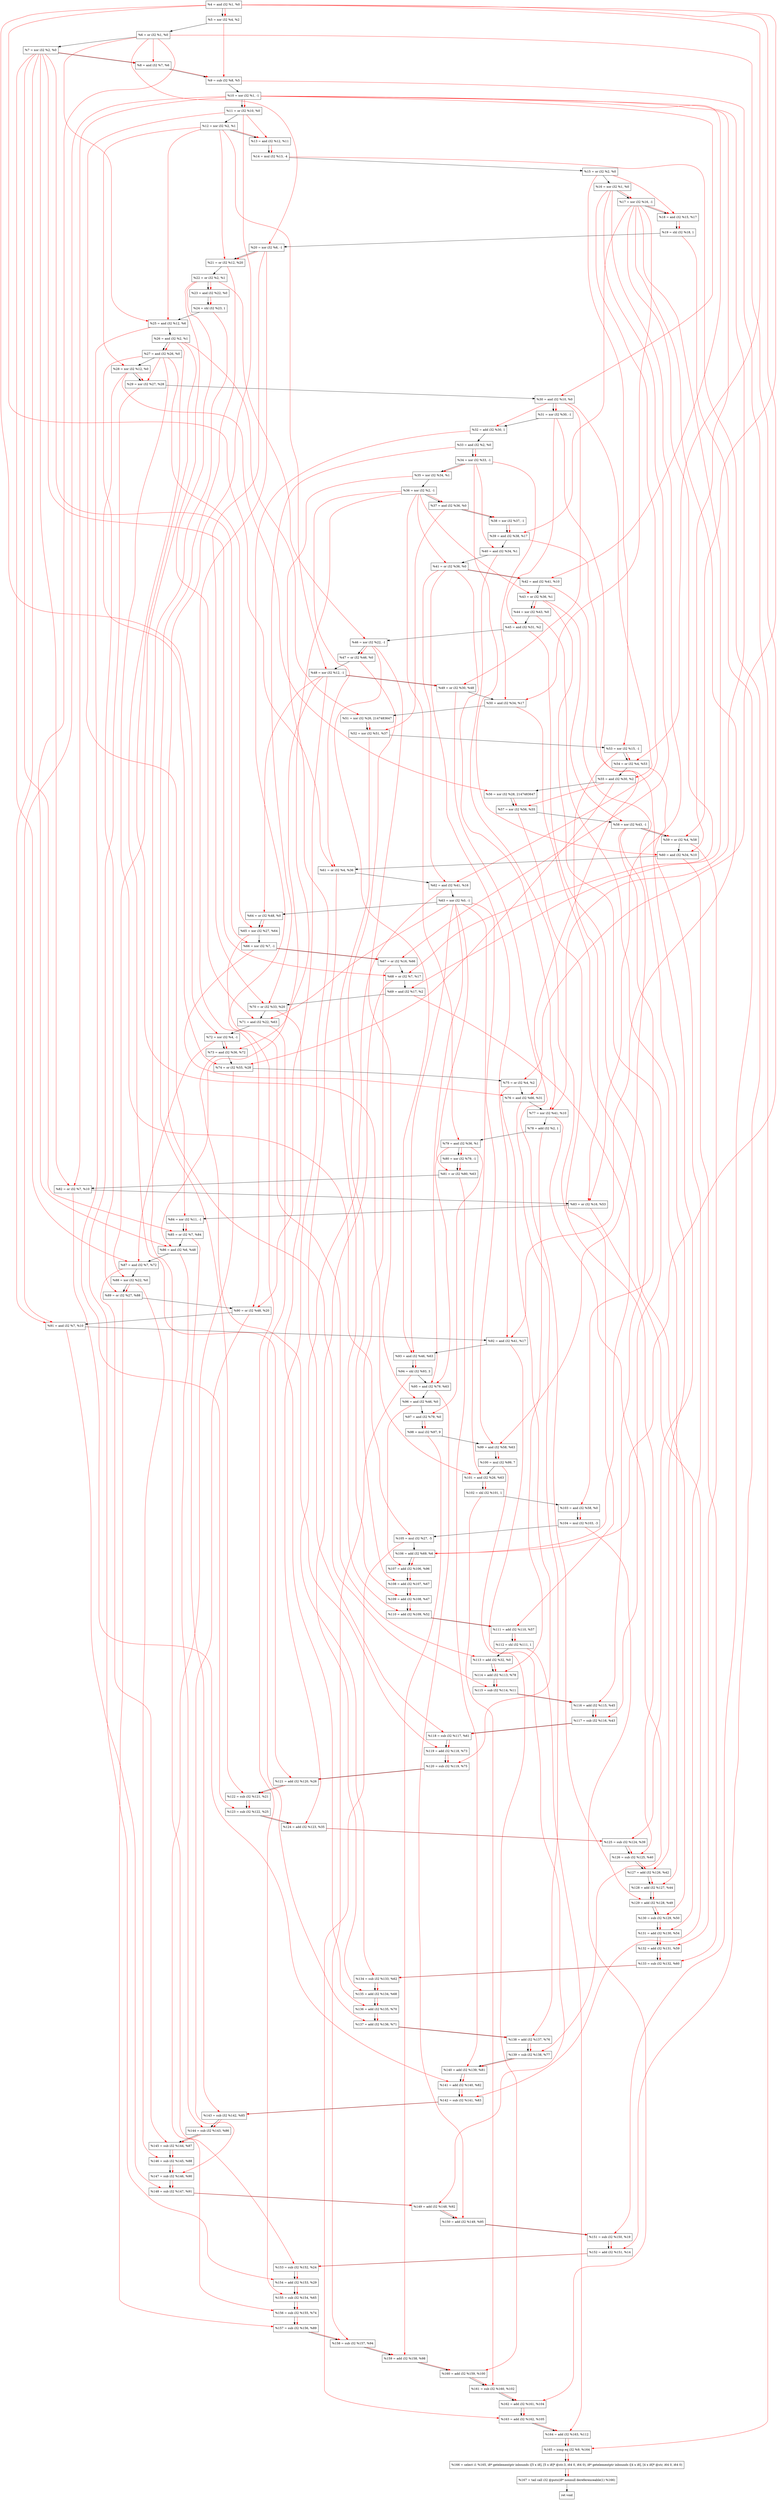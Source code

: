 digraph "DFG for'crackme' function" {
	Node0x1204130[shape=record, label="  %4 = and i32 %1, %0"];
	Node0x12041f0[shape=record, label="  %5 = xor i32 %4, %2"];
	Node0x1204260[shape=record, label="  %6 = or i32 %1, %0"];
	Node0x12042d0[shape=record, label="  %7 = xor i32 %2, %0"];
	Node0x1204340[shape=record, label="  %8 = and i32 %7, %6"];
	Node0x12043b0[shape=record, label="  %9 = sub i32 %8, %5"];
	Node0x1204a30[shape=record, label="  %10 = xor i32 %1, -1"];
	Node0x1204aa0[shape=record, label="  %11 = or i32 %10, %0"];
	Node0x1204b10[shape=record, label="  %12 = xor i32 %2, %1"];
	Node0x1204b80[shape=record, label="  %13 = and i32 %12, %11"];
	Node0x1204c20[shape=record, label="  %14 = mul i32 %13, -4"];
	Node0x1204c90[shape=record, label="  %15 = or i32 %2, %0"];
	Node0x1204d00[shape=record, label="  %16 = xor i32 %1, %0"];
	Node0x1204d70[shape=record, label="  %17 = xor i32 %16, -1"];
	Node0x1204de0[shape=record, label="  %18 = and i32 %15, %17"];
	Node0x1204e80[shape=record, label="  %19 = shl i32 %18, 1"];
	Node0x1204ef0[shape=record, label="  %20 = xor i32 %6, -1"];
	Node0x1204f60[shape=record, label="  %21 = or i32 %12, %20"];
	Node0x1204fd0[shape=record, label="  %22 = or i32 %2, %1"];
	Node0x1205040[shape=record, label="  %23 = and i32 %22, %0"];
	Node0x12050b0[shape=record, label="  %24 = shl i32 %23, 1"];
	Node0x1205120[shape=record, label="  %25 = and i32 %12, %6"];
	Node0x1205190[shape=record, label="  %26 = and i32 %2, %1"];
	Node0x1205200[shape=record, label="  %27 = and i32 %26, %0"];
	Node0x1205270[shape=record, label="  %28 = xor i32 %12, %0"];
	Node0x12052e0[shape=record, label="  %29 = xor i32 %27, %28"];
	Node0x1205350[shape=record, label="  %30 = and i32 %10, %0"];
	Node0x12053c0[shape=record, label="  %31 = xor i32 %30, -1"];
	Node0x1205430[shape=record, label="  %32 = add i32 %30, 1"];
	Node0x12056b0[shape=record, label="  %33 = and i32 %2, %0"];
	Node0x1205720[shape=record, label="  %34 = xor i32 %33, -1"];
	Node0x1205790[shape=record, label="  %35 = xor i32 %34, %1"];
	Node0x1205800[shape=record, label="  %36 = xor i32 %2, -1"];
	Node0x1205870[shape=record, label="  %37 = and i32 %36, %0"];
	Node0x12058e0[shape=record, label="  %38 = xor i32 %37, -1"];
	Node0x1205950[shape=record, label="  %39 = and i32 %38, %17"];
	Node0x12059c0[shape=record, label="  %40 = and i32 %34, %1"];
	Node0x1205a30[shape=record, label="  %41 = or i32 %36, %0"];
	Node0x1205aa0[shape=record, label="  %42 = and i32 %41, %10"];
	Node0x1205b10[shape=record, label="  %43 = or i32 %36, %1"];
	Node0x1205b80[shape=record, label="  %44 = xor i32 %43, %0"];
	Node0x1205bf0[shape=record, label="  %45 = and i32 %31, %2"];
	Node0x1205c60[shape=record, label="  %46 = xor i32 %22, -1"];
	Node0x1205cd0[shape=record, label="  %47 = or i32 %46, %0"];
	Node0x1205d40[shape=record, label="  %48 = xor i32 %12, -1"];
	Node0x1205db0[shape=record, label="  %49 = or i32 %30, %48"];
	Node0x1205e20[shape=record, label="  %50 = and i32 %34, %17"];
	Node0x1205ec0[shape=record, label="  %51 = xor i32 %26, 2147483647"];
	Node0x1205f30[shape=record, label="  %52 = xor i32 %51, %37"];
	Node0x1205fa0[shape=record, label="  %53 = xor i32 %15, -1"];
	Node0x1206010[shape=record, label="  %54 = or i32 %4, %53"];
	Node0x1206080[shape=record, label="  %55 = and i32 %30, %2"];
	Node0x12060f0[shape=record, label="  %56 = xor i32 %28, 2147483647"];
	Node0x1206160[shape=record, label="  %57 = xor i32 %56, %55"];
	Node0x12061d0[shape=record, label="  %58 = xor i32 %43, -1"];
	Node0x1206240[shape=record, label="  %59 = or i32 %4, %58"];
	Node0x12062b0[shape=record, label="  %60 = and i32 %34, %10"];
	Node0x1206320[shape=record, label="  %61 = or i32 %4, %36"];
	Node0x1206390[shape=record, label="  %62 = and i32 %41, %16"];
	Node0x1206400[shape=record, label="  %63 = xor i32 %0, -1"];
	Node0x1206470[shape=record, label="  %64 = or i32 %48, %0"];
	Node0x12068f0[shape=record, label="  %65 = xor i32 %27, %64"];
	Node0x1206960[shape=record, label="  %66 = xor i32 %7, -1"];
	Node0x12069d0[shape=record, label="  %67 = or i32 %16, %66"];
	Node0x1206a40[shape=record, label="  %68 = or i32 %7, %17"];
	Node0x1206ab0[shape=record, label="  %69 = and i32 %17, %2"];
	Node0x1206b20[shape=record, label="  %70 = or i32 %33, %20"];
	Node0x1206b90[shape=record, label="  %71 = and i32 %22, %63"];
	Node0x1206c00[shape=record, label="  %72 = xor i32 %4, -1"];
	Node0x1206c70[shape=record, label="  %73 = and i32 %36, %72"];
	Node0x1206ce0[shape=record, label="  %74 = or i32 %55, %28"];
	Node0x1206d50[shape=record, label="  %75 = or i32 %4, %2"];
	Node0x1206dc0[shape=record, label="  %76 = and i32 %66, %31"];
	Node0x1206e30[shape=record, label="  %77 = xor i32 %41, %10"];
	Node0x1206ea0[shape=record, label="  %78 = add i32 %2, 1"];
	Node0x1206f10[shape=record, label="  %79 = and i32 %36, %1"];
	Node0x1206f80[shape=record, label="  %80 = xor i32 %79, -1"];
	Node0x1206ff0[shape=record, label="  %81 = or i32 %80, %63"];
	Node0x1207060[shape=record, label="  %82 = or i32 %7, %10"];
	Node0x12070d0[shape=record, label="  %83 = or i32 %16, %53"];
	Node0x1207140[shape=record, label="  %84 = xor i32 %11, -1"];
	Node0x12071b0[shape=record, label="  %85 = or i32 %7, %84"];
	Node0x1207220[shape=record, label="  %86 = and i32 %6, %48"];
	Node0x1207290[shape=record, label="  %87 = and i32 %7, %72"];
	Node0x1207300[shape=record, label="  %88 = xor i32 %22, %0"];
	Node0x1207370[shape=record, label="  %89 = or i32 %27, %88"];
	Node0x12073e0[shape=record, label="  %90 = or i32 %48, %20"];
	Node0x1207450[shape=record, label="  %91 = and i32 %7, %10"];
	Node0x12074c0[shape=record, label="  %92 = and i32 %41, %17"];
	Node0x1207530[shape=record, label="  %93 = and i32 %46, %63"];
	Node0x12075d0[shape=record, label="  %94 = shl i32 %93, 3"];
	Node0x1207640[shape=record, label="  %95 = and i32 %79, %63"];
	Node0x12076b0[shape=record, label="  %96 = and i32 %46, %0"];
	Node0x1207720[shape=record, label="  %97 = and i32 %79, %0"];
	Node0x12077c0[shape=record, label="  %98 = mul i32 %97, 9"];
	Node0x1207830[shape=record, label="  %99 = and i32 %58, %63"];
	Node0x12078d0[shape=record, label="  %100 = mul i32 %99, 7"];
	Node0x1207940[shape=record, label="  %101 = and i32 %26, %63"];
	Node0x12079b0[shape=record, label="  %102 = shl i32 %101, 1"];
	Node0x1207a20[shape=record, label="  %103 = and i32 %58, %0"];
	Node0x1207ac0[shape=record, label="  %104 = mul i32 %103, -3"];
	Node0x1207b60[shape=record, label="  %105 = mul i32 %27, -5"];
	Node0x1207bd0[shape=record, label="  %106 = add i32 %69, %6"];
	Node0x1207c40[shape=record, label="  %107 = add i32 %106, %96"];
	Node0x1207cb0[shape=record, label="  %108 = add i32 %107, %67"];
	Node0x1207d20[shape=record, label="  %109 = add i32 %108, %47"];
	Node0x1207d90[shape=record, label="  %110 = add i32 %109, %52"];
	Node0x1207e00[shape=record, label="  %111 = add i32 %110, %57"];
	Node0x1207e70[shape=record, label="  %112 = shl i32 %111, 1"];
	Node0x1207ee0[shape=record, label="  %113 = add i32 %32, %0"];
	Node0x1207f50[shape=record, label="  %114 = add i32 %113, %78"];
	Node0x1207fc0[shape=record, label="  %115 = sub i32 %114, %11"];
	Node0x1208030[shape=record, label="  %116 = add i32 %115, %45"];
	Node0x12080a0[shape=record, label="  %117 = sub i32 %116, %43"];
	Node0x1208110[shape=record, label="  %118 = sub i32 %117, %61"];
	Node0x1208180[shape=record, label="  %119 = add i32 %118, %73"];
	Node0x12081f0[shape=record, label="  %120 = sub i32 %119, %75"];
	Node0x1208260[shape=record, label="  %121 = add i32 %120, %26"];
	Node0x12082d0[shape=record, label="  %122 = sub i32 %121, %21"];
	Node0x1208340[shape=record, label="  %123 = sub i32 %122, %25"];
	Node0x12083b0[shape=record, label="  %124 = add i32 %123, %35"];
	Node0x1208420[shape=record, label="  %125 = sub i32 %124, %39"];
	Node0x1208490[shape=record, label="  %126 = sub i32 %125, %40"];
	Node0x1208500[shape=record, label="  %127 = add i32 %126, %42"];
	Node0x1208570[shape=record, label="  %128 = add i32 %127, %44"];
	Node0x1208df0[shape=record, label="  %129 = add i32 %128, %49"];
	Node0x1208e60[shape=record, label="  %130 = sub i32 %129, %50"];
	Node0x1208ed0[shape=record, label="  %131 = add i32 %130, %54"];
	Node0x1208f40[shape=record, label="  %132 = add i32 %131, %59"];
	Node0x1208fb0[shape=record, label="  %133 = sub i32 %132, %60"];
	Node0x1209020[shape=record, label="  %134 = sub i32 %133, %62"];
	Node0x1209090[shape=record, label="  %135 = add i32 %134, %68"];
	Node0x1209100[shape=record, label="  %136 = add i32 %135, %70"];
	Node0x1209170[shape=record, label="  %137 = add i32 %136, %71"];
	Node0x12091e0[shape=record, label="  %138 = add i32 %137, %76"];
	Node0x1209250[shape=record, label="  %139 = sub i32 %138, %77"];
	Node0x12092c0[shape=record, label="  %140 = add i32 %139, %81"];
	Node0x1209330[shape=record, label="  %141 = add i32 %140, %82"];
	Node0x12093a0[shape=record, label="  %142 = sub i32 %141, %83"];
	Node0x1209410[shape=record, label="  %143 = sub i32 %142, %85"];
	Node0x1209480[shape=record, label="  %144 = sub i32 %143, %86"];
	Node0x12094f0[shape=record, label="  %145 = sub i32 %144, %87"];
	Node0x1209560[shape=record, label="  %146 = sub i32 %145, %88"];
	Node0x12095d0[shape=record, label="  %147 = sub i32 %146, %90"];
	Node0x1209640[shape=record, label="  %148 = sub i32 %147, %91"];
	Node0x12096b0[shape=record, label="  %149 = add i32 %148, %92"];
	Node0x1209720[shape=record, label="  %150 = add i32 %149, %95"];
	Node0x1209790[shape=record, label="  %151 = sub i32 %150, %19"];
	Node0x1209800[shape=record, label="  %152 = add i32 %151, %14"];
	Node0x1209870[shape=record, label="  %153 = sub i32 %152, %24"];
	Node0x12098e0[shape=record, label="  %154 = add i32 %153, %29"];
	Node0x1209950[shape=record, label="  %155 = sub i32 %154, %65"];
	Node0x12099c0[shape=record, label="  %156 = sub i32 %155, %74"];
	Node0x1209a30[shape=record, label="  %157 = sub i32 %156, %89"];
	Node0x1209aa0[shape=record, label="  %158 = sub i32 %157, %94"];
	Node0x1209b10[shape=record, label="  %159 = add i32 %158, %98"];
	Node0x1209b80[shape=record, label="  %160 = add i32 %159, %100"];
	Node0x1209bf0[shape=record, label="  %161 = sub i32 %160, %102"];
	Node0x1209c60[shape=record, label="  %162 = add i32 %161, %104"];
	Node0x1209cd0[shape=record, label="  %163 = add i32 %162, %105"];
	Node0x1209d40[shape=record, label="  %164 = add i32 %163, %112"];
	Node0x1209db0[shape=record, label="  %165 = icmp eq i32 %9, %164"];
	Node0x11a4268[shape=record, label="  %166 = select i1 %165, i8* getelementptr inbounds ([5 x i8], [5 x i8]* @str.3, i64 0, i64 0), i8* getelementptr inbounds ([4 x i8], [4 x i8]* @str, i64 0, i64 0)"];
	Node0x120a040[shape=record, label="  %167 = tail call i32 @puts(i8* nonnull dereferenceable(1) %166)"];
	Node0x120a090[shape=record, label="  ret void"];
	Node0x1204130 -> Node0x12041f0;
	Node0x12041f0 -> Node0x1204260;
	Node0x1204260 -> Node0x12042d0;
	Node0x12042d0 -> Node0x1204340;
	Node0x1204340 -> Node0x12043b0;
	Node0x12043b0 -> Node0x1204a30;
	Node0x1204a30 -> Node0x1204aa0;
	Node0x1204aa0 -> Node0x1204b10;
	Node0x1204b10 -> Node0x1204b80;
	Node0x1204b80 -> Node0x1204c20;
	Node0x1204c20 -> Node0x1204c90;
	Node0x1204c90 -> Node0x1204d00;
	Node0x1204d00 -> Node0x1204d70;
	Node0x1204d70 -> Node0x1204de0;
	Node0x1204de0 -> Node0x1204e80;
	Node0x1204e80 -> Node0x1204ef0;
	Node0x1204ef0 -> Node0x1204f60;
	Node0x1204f60 -> Node0x1204fd0;
	Node0x1204fd0 -> Node0x1205040;
	Node0x1205040 -> Node0x12050b0;
	Node0x12050b0 -> Node0x1205120;
	Node0x1205120 -> Node0x1205190;
	Node0x1205190 -> Node0x1205200;
	Node0x1205200 -> Node0x1205270;
	Node0x1205270 -> Node0x12052e0;
	Node0x12052e0 -> Node0x1205350;
	Node0x1205350 -> Node0x12053c0;
	Node0x12053c0 -> Node0x1205430;
	Node0x1205430 -> Node0x12056b0;
	Node0x12056b0 -> Node0x1205720;
	Node0x1205720 -> Node0x1205790;
	Node0x1205790 -> Node0x1205800;
	Node0x1205800 -> Node0x1205870;
	Node0x1205870 -> Node0x12058e0;
	Node0x12058e0 -> Node0x1205950;
	Node0x1205950 -> Node0x12059c0;
	Node0x12059c0 -> Node0x1205a30;
	Node0x1205a30 -> Node0x1205aa0;
	Node0x1205aa0 -> Node0x1205b10;
	Node0x1205b10 -> Node0x1205b80;
	Node0x1205b80 -> Node0x1205bf0;
	Node0x1205bf0 -> Node0x1205c60;
	Node0x1205c60 -> Node0x1205cd0;
	Node0x1205cd0 -> Node0x1205d40;
	Node0x1205d40 -> Node0x1205db0;
	Node0x1205db0 -> Node0x1205e20;
	Node0x1205e20 -> Node0x1205ec0;
	Node0x1205ec0 -> Node0x1205f30;
	Node0x1205f30 -> Node0x1205fa0;
	Node0x1205fa0 -> Node0x1206010;
	Node0x1206010 -> Node0x1206080;
	Node0x1206080 -> Node0x12060f0;
	Node0x12060f0 -> Node0x1206160;
	Node0x1206160 -> Node0x12061d0;
	Node0x12061d0 -> Node0x1206240;
	Node0x1206240 -> Node0x12062b0;
	Node0x12062b0 -> Node0x1206320;
	Node0x1206320 -> Node0x1206390;
	Node0x1206390 -> Node0x1206400;
	Node0x1206400 -> Node0x1206470;
	Node0x1206470 -> Node0x12068f0;
	Node0x12068f0 -> Node0x1206960;
	Node0x1206960 -> Node0x12069d0;
	Node0x12069d0 -> Node0x1206a40;
	Node0x1206a40 -> Node0x1206ab0;
	Node0x1206ab0 -> Node0x1206b20;
	Node0x1206b20 -> Node0x1206b90;
	Node0x1206b90 -> Node0x1206c00;
	Node0x1206c00 -> Node0x1206c70;
	Node0x1206c70 -> Node0x1206ce0;
	Node0x1206ce0 -> Node0x1206d50;
	Node0x1206d50 -> Node0x1206dc0;
	Node0x1206dc0 -> Node0x1206e30;
	Node0x1206e30 -> Node0x1206ea0;
	Node0x1206ea0 -> Node0x1206f10;
	Node0x1206f10 -> Node0x1206f80;
	Node0x1206f80 -> Node0x1206ff0;
	Node0x1206ff0 -> Node0x1207060;
	Node0x1207060 -> Node0x12070d0;
	Node0x12070d0 -> Node0x1207140;
	Node0x1207140 -> Node0x12071b0;
	Node0x12071b0 -> Node0x1207220;
	Node0x1207220 -> Node0x1207290;
	Node0x1207290 -> Node0x1207300;
	Node0x1207300 -> Node0x1207370;
	Node0x1207370 -> Node0x12073e0;
	Node0x12073e0 -> Node0x1207450;
	Node0x1207450 -> Node0x12074c0;
	Node0x12074c0 -> Node0x1207530;
	Node0x1207530 -> Node0x12075d0;
	Node0x12075d0 -> Node0x1207640;
	Node0x1207640 -> Node0x12076b0;
	Node0x12076b0 -> Node0x1207720;
	Node0x1207720 -> Node0x12077c0;
	Node0x12077c0 -> Node0x1207830;
	Node0x1207830 -> Node0x12078d0;
	Node0x12078d0 -> Node0x1207940;
	Node0x1207940 -> Node0x12079b0;
	Node0x12079b0 -> Node0x1207a20;
	Node0x1207a20 -> Node0x1207ac0;
	Node0x1207ac0 -> Node0x1207b60;
	Node0x1207b60 -> Node0x1207bd0;
	Node0x1207bd0 -> Node0x1207c40;
	Node0x1207c40 -> Node0x1207cb0;
	Node0x1207cb0 -> Node0x1207d20;
	Node0x1207d20 -> Node0x1207d90;
	Node0x1207d90 -> Node0x1207e00;
	Node0x1207e00 -> Node0x1207e70;
	Node0x1207e70 -> Node0x1207ee0;
	Node0x1207ee0 -> Node0x1207f50;
	Node0x1207f50 -> Node0x1207fc0;
	Node0x1207fc0 -> Node0x1208030;
	Node0x1208030 -> Node0x12080a0;
	Node0x12080a0 -> Node0x1208110;
	Node0x1208110 -> Node0x1208180;
	Node0x1208180 -> Node0x12081f0;
	Node0x12081f0 -> Node0x1208260;
	Node0x1208260 -> Node0x12082d0;
	Node0x12082d0 -> Node0x1208340;
	Node0x1208340 -> Node0x12083b0;
	Node0x12083b0 -> Node0x1208420;
	Node0x1208420 -> Node0x1208490;
	Node0x1208490 -> Node0x1208500;
	Node0x1208500 -> Node0x1208570;
	Node0x1208570 -> Node0x1208df0;
	Node0x1208df0 -> Node0x1208e60;
	Node0x1208e60 -> Node0x1208ed0;
	Node0x1208ed0 -> Node0x1208f40;
	Node0x1208f40 -> Node0x1208fb0;
	Node0x1208fb0 -> Node0x1209020;
	Node0x1209020 -> Node0x1209090;
	Node0x1209090 -> Node0x1209100;
	Node0x1209100 -> Node0x1209170;
	Node0x1209170 -> Node0x12091e0;
	Node0x12091e0 -> Node0x1209250;
	Node0x1209250 -> Node0x12092c0;
	Node0x12092c0 -> Node0x1209330;
	Node0x1209330 -> Node0x12093a0;
	Node0x12093a0 -> Node0x1209410;
	Node0x1209410 -> Node0x1209480;
	Node0x1209480 -> Node0x12094f0;
	Node0x12094f0 -> Node0x1209560;
	Node0x1209560 -> Node0x12095d0;
	Node0x12095d0 -> Node0x1209640;
	Node0x1209640 -> Node0x12096b0;
	Node0x12096b0 -> Node0x1209720;
	Node0x1209720 -> Node0x1209790;
	Node0x1209790 -> Node0x1209800;
	Node0x1209800 -> Node0x1209870;
	Node0x1209870 -> Node0x12098e0;
	Node0x12098e0 -> Node0x1209950;
	Node0x1209950 -> Node0x12099c0;
	Node0x12099c0 -> Node0x1209a30;
	Node0x1209a30 -> Node0x1209aa0;
	Node0x1209aa0 -> Node0x1209b10;
	Node0x1209b10 -> Node0x1209b80;
	Node0x1209b80 -> Node0x1209bf0;
	Node0x1209bf0 -> Node0x1209c60;
	Node0x1209c60 -> Node0x1209cd0;
	Node0x1209cd0 -> Node0x1209d40;
	Node0x1209d40 -> Node0x1209db0;
	Node0x1209db0 -> Node0x11a4268;
	Node0x11a4268 -> Node0x120a040;
	Node0x120a040 -> Node0x120a090;
edge [color=red]
	Node0x1204130 -> Node0x12041f0;
	Node0x12042d0 -> Node0x1204340;
	Node0x1204260 -> Node0x1204340;
	Node0x1204340 -> Node0x12043b0;
	Node0x12041f0 -> Node0x12043b0;
	Node0x1204a30 -> Node0x1204aa0;
	Node0x1204b10 -> Node0x1204b80;
	Node0x1204aa0 -> Node0x1204b80;
	Node0x1204b80 -> Node0x1204c20;
	Node0x1204d00 -> Node0x1204d70;
	Node0x1204c90 -> Node0x1204de0;
	Node0x1204d70 -> Node0x1204de0;
	Node0x1204de0 -> Node0x1204e80;
	Node0x1204260 -> Node0x1204ef0;
	Node0x1204b10 -> Node0x1204f60;
	Node0x1204ef0 -> Node0x1204f60;
	Node0x1204fd0 -> Node0x1205040;
	Node0x1205040 -> Node0x12050b0;
	Node0x1204b10 -> Node0x1205120;
	Node0x1204260 -> Node0x1205120;
	Node0x1205190 -> Node0x1205200;
	Node0x1204b10 -> Node0x1205270;
	Node0x1205200 -> Node0x12052e0;
	Node0x1205270 -> Node0x12052e0;
	Node0x1204a30 -> Node0x1205350;
	Node0x1205350 -> Node0x12053c0;
	Node0x1205350 -> Node0x1205430;
	Node0x12056b0 -> Node0x1205720;
	Node0x1205720 -> Node0x1205790;
	Node0x1205800 -> Node0x1205870;
	Node0x1205870 -> Node0x12058e0;
	Node0x12058e0 -> Node0x1205950;
	Node0x1204d70 -> Node0x1205950;
	Node0x1205720 -> Node0x12059c0;
	Node0x1205800 -> Node0x1205a30;
	Node0x1205a30 -> Node0x1205aa0;
	Node0x1204a30 -> Node0x1205aa0;
	Node0x1205800 -> Node0x1205b10;
	Node0x1205b10 -> Node0x1205b80;
	Node0x12053c0 -> Node0x1205bf0;
	Node0x1204fd0 -> Node0x1205c60;
	Node0x1205c60 -> Node0x1205cd0;
	Node0x1204b10 -> Node0x1205d40;
	Node0x1205350 -> Node0x1205db0;
	Node0x1205d40 -> Node0x1205db0;
	Node0x1205720 -> Node0x1205e20;
	Node0x1204d70 -> Node0x1205e20;
	Node0x1205190 -> Node0x1205ec0;
	Node0x1205ec0 -> Node0x1205f30;
	Node0x1205870 -> Node0x1205f30;
	Node0x1204c90 -> Node0x1205fa0;
	Node0x1204130 -> Node0x1206010;
	Node0x1205fa0 -> Node0x1206010;
	Node0x1205350 -> Node0x1206080;
	Node0x1205270 -> Node0x12060f0;
	Node0x12060f0 -> Node0x1206160;
	Node0x1206080 -> Node0x1206160;
	Node0x1205b10 -> Node0x12061d0;
	Node0x1204130 -> Node0x1206240;
	Node0x12061d0 -> Node0x1206240;
	Node0x1205720 -> Node0x12062b0;
	Node0x1204a30 -> Node0x12062b0;
	Node0x1204130 -> Node0x1206320;
	Node0x1205800 -> Node0x1206320;
	Node0x1205a30 -> Node0x1206390;
	Node0x1204d00 -> Node0x1206390;
	Node0x1205d40 -> Node0x1206470;
	Node0x1205200 -> Node0x12068f0;
	Node0x1206470 -> Node0x12068f0;
	Node0x12042d0 -> Node0x1206960;
	Node0x1204d00 -> Node0x12069d0;
	Node0x1206960 -> Node0x12069d0;
	Node0x12042d0 -> Node0x1206a40;
	Node0x1204d70 -> Node0x1206a40;
	Node0x1204d70 -> Node0x1206ab0;
	Node0x12056b0 -> Node0x1206b20;
	Node0x1204ef0 -> Node0x1206b20;
	Node0x1204fd0 -> Node0x1206b90;
	Node0x1206400 -> Node0x1206b90;
	Node0x1204130 -> Node0x1206c00;
	Node0x1205800 -> Node0x1206c70;
	Node0x1206c00 -> Node0x1206c70;
	Node0x1206080 -> Node0x1206ce0;
	Node0x1205270 -> Node0x1206ce0;
	Node0x1204130 -> Node0x1206d50;
	Node0x1206960 -> Node0x1206dc0;
	Node0x12053c0 -> Node0x1206dc0;
	Node0x1205a30 -> Node0x1206e30;
	Node0x1204a30 -> Node0x1206e30;
	Node0x1205800 -> Node0x1206f10;
	Node0x1206f10 -> Node0x1206f80;
	Node0x1206f80 -> Node0x1206ff0;
	Node0x1206400 -> Node0x1206ff0;
	Node0x12042d0 -> Node0x1207060;
	Node0x1204a30 -> Node0x1207060;
	Node0x1204d00 -> Node0x12070d0;
	Node0x1205fa0 -> Node0x12070d0;
	Node0x1204aa0 -> Node0x1207140;
	Node0x12042d0 -> Node0x12071b0;
	Node0x1207140 -> Node0x12071b0;
	Node0x1204260 -> Node0x1207220;
	Node0x1205d40 -> Node0x1207220;
	Node0x12042d0 -> Node0x1207290;
	Node0x1206c00 -> Node0x1207290;
	Node0x1204fd0 -> Node0x1207300;
	Node0x1205200 -> Node0x1207370;
	Node0x1207300 -> Node0x1207370;
	Node0x1205d40 -> Node0x12073e0;
	Node0x1204ef0 -> Node0x12073e0;
	Node0x12042d0 -> Node0x1207450;
	Node0x1204a30 -> Node0x1207450;
	Node0x1205a30 -> Node0x12074c0;
	Node0x1204d70 -> Node0x12074c0;
	Node0x1205c60 -> Node0x1207530;
	Node0x1206400 -> Node0x1207530;
	Node0x1207530 -> Node0x12075d0;
	Node0x1206f10 -> Node0x1207640;
	Node0x1206400 -> Node0x1207640;
	Node0x1205c60 -> Node0x12076b0;
	Node0x1206f10 -> Node0x1207720;
	Node0x1207720 -> Node0x12077c0;
	Node0x12061d0 -> Node0x1207830;
	Node0x1206400 -> Node0x1207830;
	Node0x1207830 -> Node0x12078d0;
	Node0x1205190 -> Node0x1207940;
	Node0x1206400 -> Node0x1207940;
	Node0x1207940 -> Node0x12079b0;
	Node0x12061d0 -> Node0x1207a20;
	Node0x1207a20 -> Node0x1207ac0;
	Node0x1205200 -> Node0x1207b60;
	Node0x1206ab0 -> Node0x1207bd0;
	Node0x1204260 -> Node0x1207bd0;
	Node0x1207bd0 -> Node0x1207c40;
	Node0x12076b0 -> Node0x1207c40;
	Node0x1207c40 -> Node0x1207cb0;
	Node0x12069d0 -> Node0x1207cb0;
	Node0x1207cb0 -> Node0x1207d20;
	Node0x1205cd0 -> Node0x1207d20;
	Node0x1207d20 -> Node0x1207d90;
	Node0x1205f30 -> Node0x1207d90;
	Node0x1207d90 -> Node0x1207e00;
	Node0x1206160 -> Node0x1207e00;
	Node0x1207e00 -> Node0x1207e70;
	Node0x1205430 -> Node0x1207ee0;
	Node0x1207ee0 -> Node0x1207f50;
	Node0x1206ea0 -> Node0x1207f50;
	Node0x1207f50 -> Node0x1207fc0;
	Node0x1204aa0 -> Node0x1207fc0;
	Node0x1207fc0 -> Node0x1208030;
	Node0x1205bf0 -> Node0x1208030;
	Node0x1208030 -> Node0x12080a0;
	Node0x1205b10 -> Node0x12080a0;
	Node0x12080a0 -> Node0x1208110;
	Node0x1206320 -> Node0x1208110;
	Node0x1208110 -> Node0x1208180;
	Node0x1206c70 -> Node0x1208180;
	Node0x1208180 -> Node0x12081f0;
	Node0x1206d50 -> Node0x12081f0;
	Node0x12081f0 -> Node0x1208260;
	Node0x1205190 -> Node0x1208260;
	Node0x1208260 -> Node0x12082d0;
	Node0x1204f60 -> Node0x12082d0;
	Node0x12082d0 -> Node0x1208340;
	Node0x1205120 -> Node0x1208340;
	Node0x1208340 -> Node0x12083b0;
	Node0x1205790 -> Node0x12083b0;
	Node0x12083b0 -> Node0x1208420;
	Node0x1205950 -> Node0x1208420;
	Node0x1208420 -> Node0x1208490;
	Node0x12059c0 -> Node0x1208490;
	Node0x1208490 -> Node0x1208500;
	Node0x1205aa0 -> Node0x1208500;
	Node0x1208500 -> Node0x1208570;
	Node0x1205b80 -> Node0x1208570;
	Node0x1208570 -> Node0x1208df0;
	Node0x1205db0 -> Node0x1208df0;
	Node0x1208df0 -> Node0x1208e60;
	Node0x1205e20 -> Node0x1208e60;
	Node0x1208e60 -> Node0x1208ed0;
	Node0x1206010 -> Node0x1208ed0;
	Node0x1208ed0 -> Node0x1208f40;
	Node0x1206240 -> Node0x1208f40;
	Node0x1208f40 -> Node0x1208fb0;
	Node0x12062b0 -> Node0x1208fb0;
	Node0x1208fb0 -> Node0x1209020;
	Node0x1206390 -> Node0x1209020;
	Node0x1209020 -> Node0x1209090;
	Node0x1206a40 -> Node0x1209090;
	Node0x1209090 -> Node0x1209100;
	Node0x1206b20 -> Node0x1209100;
	Node0x1209100 -> Node0x1209170;
	Node0x1206b90 -> Node0x1209170;
	Node0x1209170 -> Node0x12091e0;
	Node0x1206dc0 -> Node0x12091e0;
	Node0x12091e0 -> Node0x1209250;
	Node0x1206e30 -> Node0x1209250;
	Node0x1209250 -> Node0x12092c0;
	Node0x1206ff0 -> Node0x12092c0;
	Node0x12092c0 -> Node0x1209330;
	Node0x1207060 -> Node0x1209330;
	Node0x1209330 -> Node0x12093a0;
	Node0x12070d0 -> Node0x12093a0;
	Node0x12093a0 -> Node0x1209410;
	Node0x12071b0 -> Node0x1209410;
	Node0x1209410 -> Node0x1209480;
	Node0x1207220 -> Node0x1209480;
	Node0x1209480 -> Node0x12094f0;
	Node0x1207290 -> Node0x12094f0;
	Node0x12094f0 -> Node0x1209560;
	Node0x1207300 -> Node0x1209560;
	Node0x1209560 -> Node0x12095d0;
	Node0x12073e0 -> Node0x12095d0;
	Node0x12095d0 -> Node0x1209640;
	Node0x1207450 -> Node0x1209640;
	Node0x1209640 -> Node0x12096b0;
	Node0x12074c0 -> Node0x12096b0;
	Node0x12096b0 -> Node0x1209720;
	Node0x1207640 -> Node0x1209720;
	Node0x1209720 -> Node0x1209790;
	Node0x1204e80 -> Node0x1209790;
	Node0x1209790 -> Node0x1209800;
	Node0x1204c20 -> Node0x1209800;
	Node0x1209800 -> Node0x1209870;
	Node0x12050b0 -> Node0x1209870;
	Node0x1209870 -> Node0x12098e0;
	Node0x12052e0 -> Node0x12098e0;
	Node0x12098e0 -> Node0x1209950;
	Node0x12068f0 -> Node0x1209950;
	Node0x1209950 -> Node0x12099c0;
	Node0x1206ce0 -> Node0x12099c0;
	Node0x12099c0 -> Node0x1209a30;
	Node0x1207370 -> Node0x1209a30;
	Node0x1209a30 -> Node0x1209aa0;
	Node0x12075d0 -> Node0x1209aa0;
	Node0x1209aa0 -> Node0x1209b10;
	Node0x12077c0 -> Node0x1209b10;
	Node0x1209b10 -> Node0x1209b80;
	Node0x12078d0 -> Node0x1209b80;
	Node0x1209b80 -> Node0x1209bf0;
	Node0x12079b0 -> Node0x1209bf0;
	Node0x1209bf0 -> Node0x1209c60;
	Node0x1207ac0 -> Node0x1209c60;
	Node0x1209c60 -> Node0x1209cd0;
	Node0x1207b60 -> Node0x1209cd0;
	Node0x1209cd0 -> Node0x1209d40;
	Node0x1207e70 -> Node0x1209d40;
	Node0x12043b0 -> Node0x1209db0;
	Node0x1209d40 -> Node0x1209db0;
	Node0x1209db0 -> Node0x11a4268;
	Node0x11a4268 -> Node0x120a040;
}
